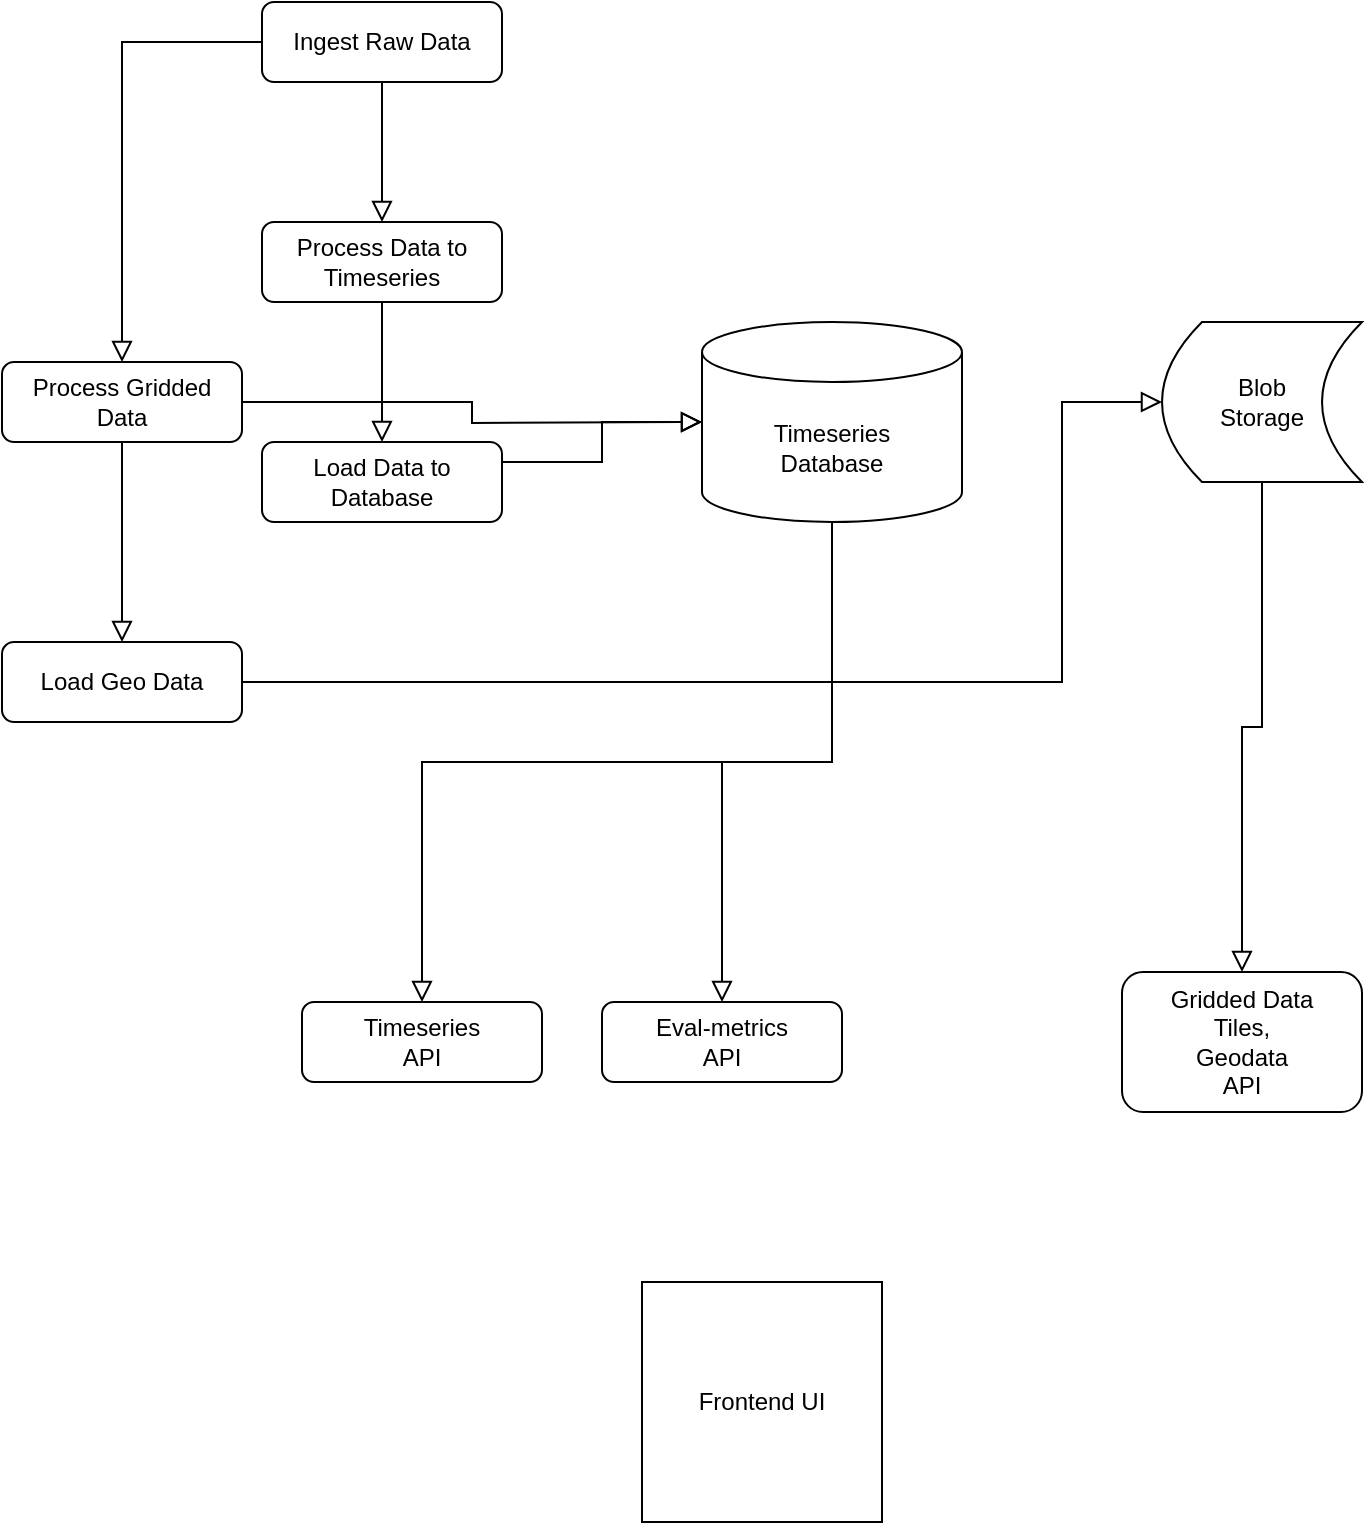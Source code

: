 <mxfile version="20.5.3" type="github">
  <diagram id="C5RBs43oDa-KdzZeNtuy" name="Page-1">
    <mxGraphModel dx="1348" dy="805" grid="1" gridSize="10" guides="1" tooltips="1" connect="1" arrows="1" fold="1" page="1" pageScale="1" pageWidth="827" pageHeight="1169" math="0" shadow="0">
      <root>
        <mxCell id="WIyWlLk6GJQsqaUBKTNV-0" />
        <mxCell id="WIyWlLk6GJQsqaUBKTNV-1" parent="WIyWlLk6GJQsqaUBKTNV-0" />
        <mxCell id="WIyWlLk6GJQsqaUBKTNV-2" value="" style="rounded=0;html=1;jettySize=auto;orthogonalLoop=1;fontSize=11;endArrow=block;endFill=0;endSize=8;strokeWidth=1;shadow=0;labelBackgroundColor=none;edgeStyle=orthogonalEdgeStyle;entryX=0.5;entryY=0;entryDx=0;entryDy=0;" parent="WIyWlLk6GJQsqaUBKTNV-1" source="WIyWlLk6GJQsqaUBKTNV-3" target="W2L8xsksvjIE3Sa8BuVj-0" edge="1">
          <mxGeometry relative="1" as="geometry">
            <mxPoint x="220" y="170" as="targetPoint" />
          </mxGeometry>
        </mxCell>
        <mxCell id="WIyWlLk6GJQsqaUBKTNV-3" value="Ingest Raw Data" style="rounded=1;whiteSpace=wrap;html=1;fontSize=12;glass=0;strokeWidth=1;shadow=0;" parent="WIyWlLk6GJQsqaUBKTNV-1" vertex="1">
          <mxGeometry x="160" y="80" width="120" height="40" as="geometry" />
        </mxCell>
        <mxCell id="W2L8xsksvjIE3Sa8BuVj-0" value="Process Data to Timeseries" style="rounded=1;whiteSpace=wrap;html=1;fontSize=12;glass=0;strokeWidth=1;shadow=0;" vertex="1" parent="WIyWlLk6GJQsqaUBKTNV-1">
          <mxGeometry x="160" y="190" width="120" height="40" as="geometry" />
        </mxCell>
        <mxCell id="W2L8xsksvjIE3Sa8BuVj-1" value="Load Data to Database" style="rounded=1;whiteSpace=wrap;html=1;fontSize=12;glass=0;strokeWidth=1;shadow=0;" vertex="1" parent="WIyWlLk6GJQsqaUBKTNV-1">
          <mxGeometry x="160" y="300" width="120" height="40" as="geometry" />
        </mxCell>
        <mxCell id="W2L8xsksvjIE3Sa8BuVj-2" value="Timeseries&lt;br&gt;Database" style="shape=cylinder3;whiteSpace=wrap;html=1;boundedLbl=1;backgroundOutline=1;size=15;" vertex="1" parent="WIyWlLk6GJQsqaUBKTNV-1">
          <mxGeometry x="380" y="240" width="130" height="100" as="geometry" />
        </mxCell>
        <mxCell id="W2L8xsksvjIE3Sa8BuVj-3" value="Timeseries &lt;br&gt;API" style="rounded=1;whiteSpace=wrap;html=1;fontSize=12;glass=0;strokeWidth=1;shadow=0;" vertex="1" parent="WIyWlLk6GJQsqaUBKTNV-1">
          <mxGeometry x="180" y="580" width="120" height="40" as="geometry" />
        </mxCell>
        <mxCell id="W2L8xsksvjIE3Sa8BuVj-4" value="Eval-metrics&lt;br&gt;API" style="rounded=1;whiteSpace=wrap;html=1;fontSize=12;glass=0;strokeWidth=1;shadow=0;" vertex="1" parent="WIyWlLk6GJQsqaUBKTNV-1">
          <mxGeometry x="330" y="580" width="120" height="40" as="geometry" />
        </mxCell>
        <mxCell id="W2L8xsksvjIE3Sa8BuVj-5" value="Gridded Data&lt;br&gt;Tiles, &lt;br&gt;Geodata&lt;br&gt;API" style="rounded=1;whiteSpace=wrap;html=1;fontSize=12;glass=0;strokeWidth=1;shadow=0;" vertex="1" parent="WIyWlLk6GJQsqaUBKTNV-1">
          <mxGeometry x="590" y="565" width="120" height="70" as="geometry" />
        </mxCell>
        <mxCell id="W2L8xsksvjIE3Sa8BuVj-6" value="Frontend UI" style="whiteSpace=wrap;html=1;aspect=fixed;" vertex="1" parent="WIyWlLk6GJQsqaUBKTNV-1">
          <mxGeometry x="350" y="720" width="120" height="120" as="geometry" />
        </mxCell>
        <mxCell id="W2L8xsksvjIE3Sa8BuVj-7" value="Blob&lt;br&gt;Storage" style="shape=dataStorage;whiteSpace=wrap;html=1;fixedSize=1;" vertex="1" parent="WIyWlLk6GJQsqaUBKTNV-1">
          <mxGeometry x="610" y="240" width="100" height="80" as="geometry" />
        </mxCell>
        <mxCell id="W2L8xsksvjIE3Sa8BuVj-8" value="Load Geo Data" style="rounded=1;whiteSpace=wrap;html=1;fontSize=12;glass=0;strokeWidth=1;shadow=0;" vertex="1" parent="WIyWlLk6GJQsqaUBKTNV-1">
          <mxGeometry x="30" y="400" width="120" height="40" as="geometry" />
        </mxCell>
        <mxCell id="W2L8xsksvjIE3Sa8BuVj-9" value="" style="rounded=0;html=1;jettySize=auto;orthogonalLoop=1;fontSize=11;endArrow=block;endFill=0;endSize=8;strokeWidth=1;shadow=0;labelBackgroundColor=none;edgeStyle=orthogonalEdgeStyle;entryX=0.5;entryY=0;entryDx=0;entryDy=0;exitX=0.5;exitY=1;exitDx=0;exitDy=0;" edge="1" parent="WIyWlLk6GJQsqaUBKTNV-1" source="W2L8xsksvjIE3Sa8BuVj-0" target="W2L8xsksvjIE3Sa8BuVj-1">
          <mxGeometry relative="1" as="geometry">
            <mxPoint x="230" y="130" as="sourcePoint" />
            <mxPoint x="230" y="200" as="targetPoint" />
          </mxGeometry>
        </mxCell>
        <mxCell id="W2L8xsksvjIE3Sa8BuVj-10" value="" style="rounded=0;html=1;jettySize=auto;orthogonalLoop=1;fontSize=11;endArrow=block;endFill=0;endSize=8;strokeWidth=1;shadow=0;labelBackgroundColor=none;edgeStyle=orthogonalEdgeStyle;exitX=1;exitY=0.25;exitDx=0;exitDy=0;" edge="1" parent="WIyWlLk6GJQsqaUBKTNV-1" source="W2L8xsksvjIE3Sa8BuVj-1" target="W2L8xsksvjIE3Sa8BuVj-2">
          <mxGeometry relative="1" as="geometry">
            <mxPoint x="230" y="240" as="sourcePoint" />
            <mxPoint x="230" y="310" as="targetPoint" />
          </mxGeometry>
        </mxCell>
        <mxCell id="W2L8xsksvjIE3Sa8BuVj-11" value="" style="rounded=0;html=1;jettySize=auto;orthogonalLoop=1;fontSize=11;endArrow=block;endFill=0;endSize=8;strokeWidth=1;shadow=0;labelBackgroundColor=none;edgeStyle=orthogonalEdgeStyle;exitX=1;exitY=0.5;exitDx=0;exitDy=0;entryX=0;entryY=0.5;entryDx=0;entryDy=0;" edge="1" parent="WIyWlLk6GJQsqaUBKTNV-1" source="W2L8xsksvjIE3Sa8BuVj-8" target="W2L8xsksvjIE3Sa8BuVj-7">
          <mxGeometry relative="1" as="geometry">
            <mxPoint x="290" y="320" as="sourcePoint" />
            <mxPoint x="390" y="300" as="targetPoint" />
            <Array as="points">
              <mxPoint x="560" y="420" />
              <mxPoint x="560" y="280" />
            </Array>
          </mxGeometry>
        </mxCell>
        <mxCell id="W2L8xsksvjIE3Sa8BuVj-12" value="Process Gridded Data" style="rounded=1;whiteSpace=wrap;html=1;fontSize=12;glass=0;strokeWidth=1;shadow=0;" vertex="1" parent="WIyWlLk6GJQsqaUBKTNV-1">
          <mxGeometry x="30" y="260" width="120" height="40" as="geometry" />
        </mxCell>
        <mxCell id="W2L8xsksvjIE3Sa8BuVj-13" value="" style="rounded=0;html=1;jettySize=auto;orthogonalLoop=1;fontSize=11;endArrow=block;endFill=0;endSize=8;strokeWidth=1;shadow=0;labelBackgroundColor=none;edgeStyle=orthogonalEdgeStyle;entryX=0.5;entryY=0;entryDx=0;entryDy=0;exitX=0.5;exitY=1;exitDx=0;exitDy=0;" edge="1" parent="WIyWlLk6GJQsqaUBKTNV-1" source="W2L8xsksvjIE3Sa8BuVj-12" target="W2L8xsksvjIE3Sa8BuVj-8">
          <mxGeometry relative="1" as="geometry">
            <mxPoint x="230" y="240" as="sourcePoint" />
            <mxPoint x="230" y="310" as="targetPoint" />
          </mxGeometry>
        </mxCell>
        <mxCell id="W2L8xsksvjIE3Sa8BuVj-14" value="" style="rounded=0;html=1;jettySize=auto;orthogonalLoop=1;fontSize=11;endArrow=block;endFill=0;endSize=8;strokeWidth=1;shadow=0;labelBackgroundColor=none;edgeStyle=orthogonalEdgeStyle;exitX=1;exitY=0.5;exitDx=0;exitDy=0;" edge="1" parent="WIyWlLk6GJQsqaUBKTNV-1" source="W2L8xsksvjIE3Sa8BuVj-12">
          <mxGeometry relative="1" as="geometry">
            <mxPoint x="100" y="310" as="sourcePoint" />
            <mxPoint x="380" y="290" as="targetPoint" />
          </mxGeometry>
        </mxCell>
        <mxCell id="W2L8xsksvjIE3Sa8BuVj-15" value="" style="rounded=0;html=1;jettySize=auto;orthogonalLoop=1;fontSize=11;endArrow=block;endFill=0;endSize=8;strokeWidth=1;shadow=0;labelBackgroundColor=none;edgeStyle=orthogonalEdgeStyle;exitX=0;exitY=0.5;exitDx=0;exitDy=0;entryX=0.5;entryY=0;entryDx=0;entryDy=0;" edge="1" parent="WIyWlLk6GJQsqaUBKTNV-1" source="WIyWlLk6GJQsqaUBKTNV-3" target="W2L8xsksvjIE3Sa8BuVj-12">
          <mxGeometry relative="1" as="geometry">
            <mxPoint x="160" y="290" as="sourcePoint" />
            <mxPoint x="40" y="140" as="targetPoint" />
          </mxGeometry>
        </mxCell>
        <mxCell id="W2L8xsksvjIE3Sa8BuVj-16" value="" style="rounded=0;html=1;jettySize=auto;orthogonalLoop=1;fontSize=11;endArrow=block;endFill=0;endSize=8;strokeWidth=1;shadow=0;labelBackgroundColor=none;edgeStyle=orthogonalEdgeStyle;entryX=0.5;entryY=0;entryDx=0;entryDy=0;" edge="1" parent="WIyWlLk6GJQsqaUBKTNV-1" source="W2L8xsksvjIE3Sa8BuVj-7" target="W2L8xsksvjIE3Sa8BuVj-5">
          <mxGeometry relative="1" as="geometry">
            <mxPoint x="160" y="430" as="sourcePoint" />
            <mxPoint x="664" y="330" as="targetPoint" />
          </mxGeometry>
        </mxCell>
        <mxCell id="W2L8xsksvjIE3Sa8BuVj-19" value="" style="rounded=0;html=1;jettySize=auto;orthogonalLoop=1;fontSize=11;endArrow=block;endFill=0;endSize=8;strokeWidth=1;shadow=0;labelBackgroundColor=none;edgeStyle=orthogonalEdgeStyle;entryX=0.5;entryY=0;entryDx=0;entryDy=0;exitX=0.5;exitY=1;exitDx=0;exitDy=0;exitPerimeter=0;" edge="1" parent="WIyWlLk6GJQsqaUBKTNV-1" source="W2L8xsksvjIE3Sa8BuVj-2" target="W2L8xsksvjIE3Sa8BuVj-4">
          <mxGeometry relative="1" as="geometry">
            <mxPoint x="550" y="530" as="sourcePoint" />
            <mxPoint x="660" y="575" as="targetPoint" />
            <Array as="points">
              <mxPoint x="445" y="460" />
              <mxPoint x="390" y="460" />
            </Array>
          </mxGeometry>
        </mxCell>
        <mxCell id="W2L8xsksvjIE3Sa8BuVj-20" value="" style="rounded=0;html=1;jettySize=auto;orthogonalLoop=1;fontSize=11;endArrow=block;endFill=0;endSize=8;strokeWidth=1;shadow=0;labelBackgroundColor=none;edgeStyle=orthogonalEdgeStyle;entryX=0.5;entryY=0;entryDx=0;entryDy=0;exitX=0.5;exitY=1;exitDx=0;exitDy=0;exitPerimeter=0;" edge="1" parent="WIyWlLk6GJQsqaUBKTNV-1" source="W2L8xsksvjIE3Sa8BuVj-2" target="W2L8xsksvjIE3Sa8BuVj-3">
          <mxGeometry relative="1" as="geometry">
            <mxPoint x="455" y="350" as="sourcePoint" />
            <mxPoint x="400" y="590" as="targetPoint" />
          </mxGeometry>
        </mxCell>
      </root>
    </mxGraphModel>
  </diagram>
</mxfile>
